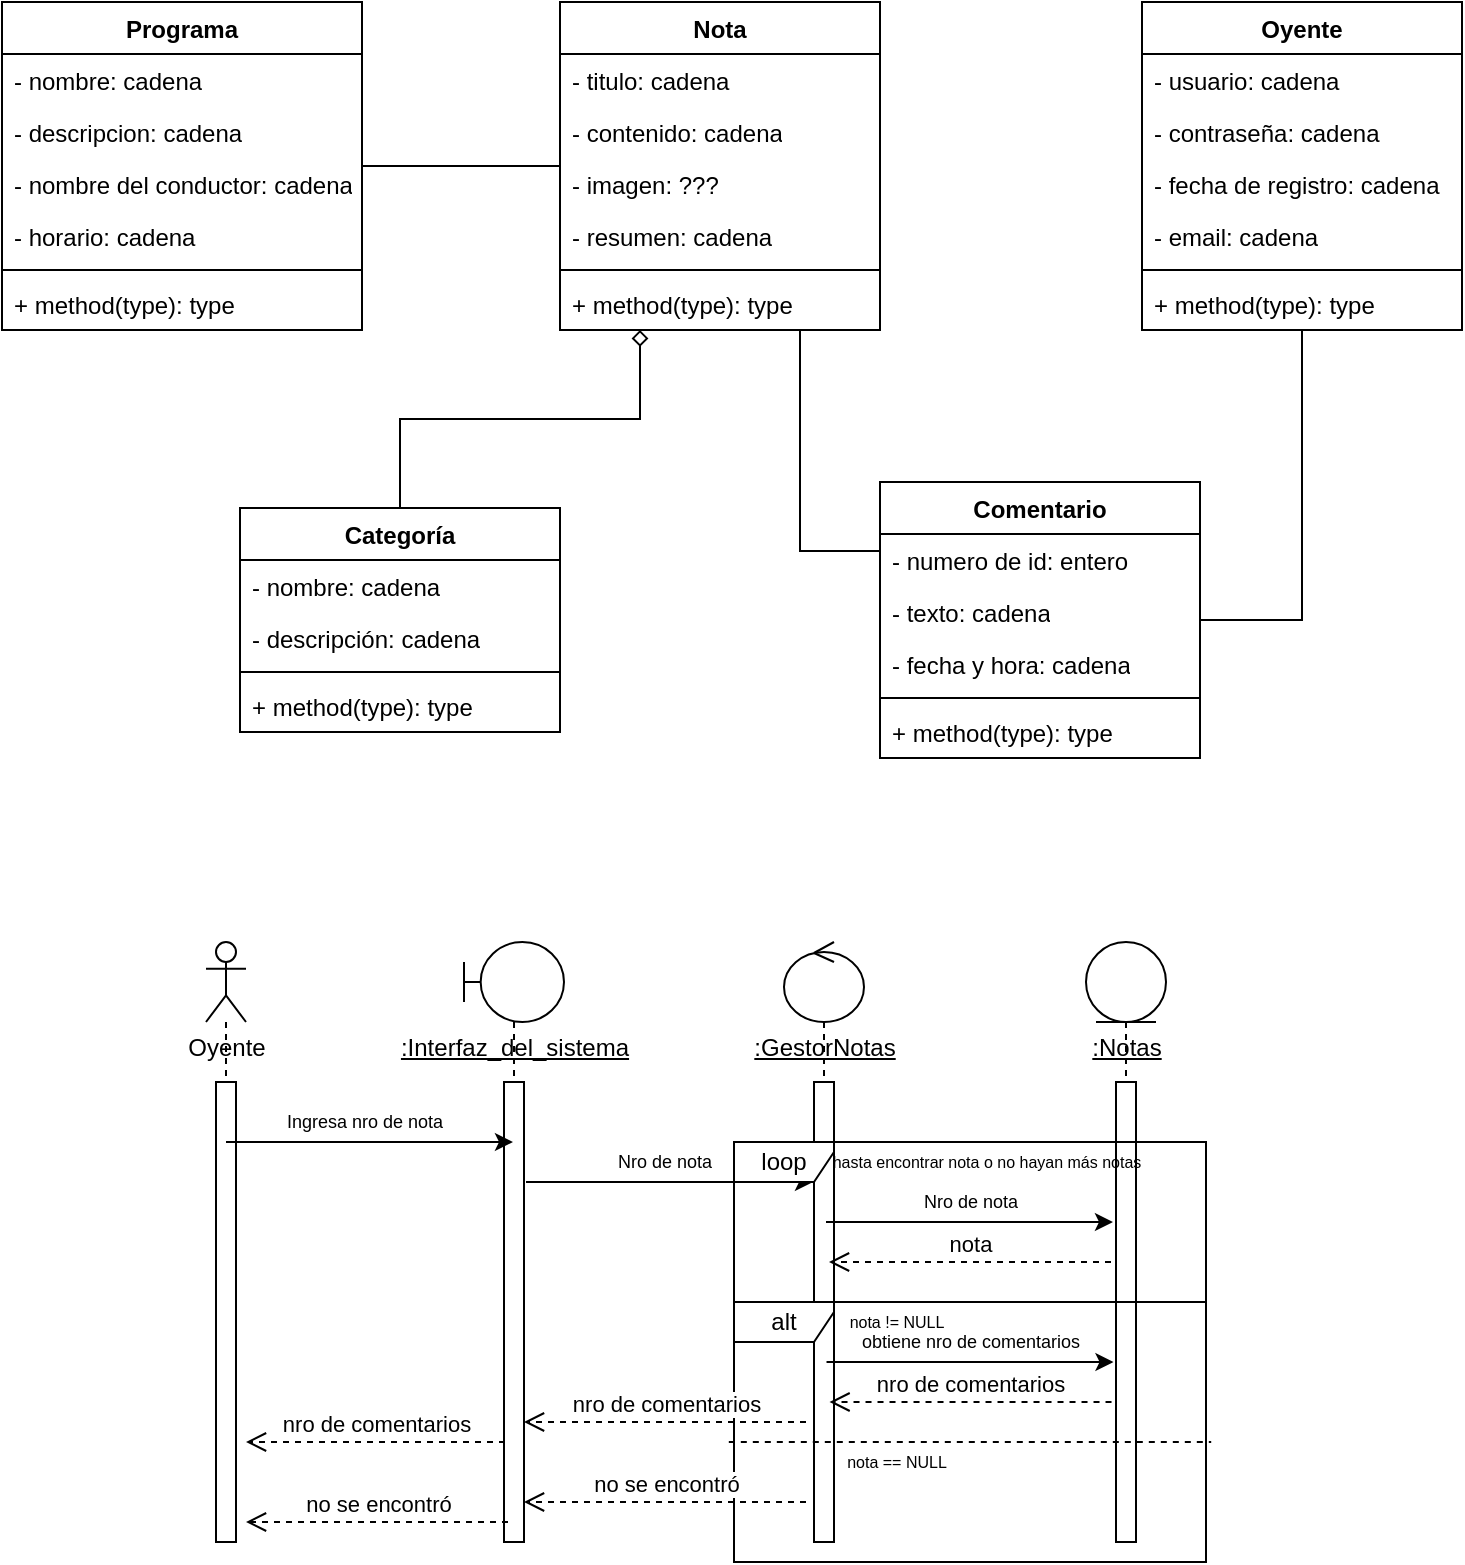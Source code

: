 <mxfile version="24.0.4" type="device">
  <diagram name="Página-1" id="vZpABZbUETxsUudtllJ3">
    <mxGraphModel dx="526" dy="606" grid="1" gridSize="10" guides="1" tooltips="1" connect="1" arrows="1" fold="1" page="1" pageScale="1" pageWidth="827" pageHeight="1169" math="0" shadow="0">
      <root>
        <mxCell id="0" />
        <mxCell id="1" parent="0" />
        <mxCell id="h9Br2dqSQKQR04WG6bOi-6" value="Programa" style="swimlane;fontStyle=1;align=center;verticalAlign=top;childLayout=stackLayout;horizontal=1;startSize=26;horizontalStack=0;resizeParent=1;resizeParentMax=0;resizeLast=0;collapsible=1;marginBottom=0;whiteSpace=wrap;html=1;" parent="1" vertex="1">
          <mxGeometry x="70" y="70" width="180" height="164" as="geometry">
            <mxRectangle x="90" y="70" width="90" height="30" as="alternateBounds" />
          </mxGeometry>
        </mxCell>
        <mxCell id="h9Br2dqSQKQR04WG6bOi-41" value="- nombre: cadena" style="text;strokeColor=none;fillColor=none;align=left;verticalAlign=top;spacingLeft=4;spacingRight=4;overflow=hidden;rotatable=0;points=[[0,0.5],[1,0.5]];portConstraint=eastwest;whiteSpace=wrap;html=1;" parent="h9Br2dqSQKQR04WG6bOi-6" vertex="1">
          <mxGeometry y="26" width="180" height="26" as="geometry" />
        </mxCell>
        <mxCell id="h9Br2dqSQKQR04WG6bOi-7" value="- descripcion: cadena" style="text;strokeColor=none;fillColor=none;align=left;verticalAlign=top;spacingLeft=4;spacingRight=4;overflow=hidden;rotatable=0;points=[[0,0.5],[1,0.5]];portConstraint=eastwest;whiteSpace=wrap;html=1;" parent="h9Br2dqSQKQR04WG6bOi-6" vertex="1">
          <mxGeometry y="52" width="180" height="26" as="geometry" />
        </mxCell>
        <mxCell id="h9Br2dqSQKQR04WG6bOi-39" value="- nombre del conductor: cadena" style="text;strokeColor=none;fillColor=none;align=left;verticalAlign=top;spacingLeft=4;spacingRight=4;overflow=hidden;rotatable=0;points=[[0,0.5],[1,0.5]];portConstraint=eastwest;whiteSpace=wrap;html=1;" parent="h9Br2dqSQKQR04WG6bOi-6" vertex="1">
          <mxGeometry y="78" width="180" height="26" as="geometry" />
        </mxCell>
        <mxCell id="h9Br2dqSQKQR04WG6bOi-40" value="- horario: cadena" style="text;strokeColor=none;fillColor=none;align=left;verticalAlign=top;spacingLeft=4;spacingRight=4;overflow=hidden;rotatable=0;points=[[0,0.5],[1,0.5]];portConstraint=eastwest;whiteSpace=wrap;html=1;" parent="h9Br2dqSQKQR04WG6bOi-6" vertex="1">
          <mxGeometry y="104" width="180" height="26" as="geometry" />
        </mxCell>
        <mxCell id="h9Br2dqSQKQR04WG6bOi-8" value="" style="line;strokeWidth=1;fillColor=none;align=left;verticalAlign=middle;spacingTop=-1;spacingLeft=3;spacingRight=3;rotatable=0;labelPosition=right;points=[];portConstraint=eastwest;strokeColor=inherit;" parent="h9Br2dqSQKQR04WG6bOi-6" vertex="1">
          <mxGeometry y="130" width="180" height="8" as="geometry" />
        </mxCell>
        <mxCell id="h9Br2dqSQKQR04WG6bOi-9" value="+ method(type): type" style="text;strokeColor=none;fillColor=none;align=left;verticalAlign=top;spacingLeft=4;spacingRight=4;overflow=hidden;rotatable=0;points=[[0,0.5],[1,0.5]];portConstraint=eastwest;whiteSpace=wrap;html=1;" parent="h9Br2dqSQKQR04WG6bOi-6" vertex="1">
          <mxGeometry y="138" width="180" height="26" as="geometry" />
        </mxCell>
        <mxCell id="h9Br2dqSQKQR04WG6bOi-26" style="edgeStyle=orthogonalEdgeStyle;rounded=0;orthogonalLoop=1;jettySize=auto;html=1;exitX=0;exitY=0.5;exitDx=0;exitDy=0;entryX=1;entryY=0.5;entryDx=0;entryDy=0;endArrow=none;endFill=0;" parent="1" source="h9Br2dqSQKQR04WG6bOi-10" target="h9Br2dqSQKQR04WG6bOi-6" edge="1">
          <mxGeometry relative="1" as="geometry" />
        </mxCell>
        <mxCell id="h9Br2dqSQKQR04WG6bOi-10" value="Nota" style="swimlane;fontStyle=1;align=center;verticalAlign=top;childLayout=stackLayout;horizontal=1;startSize=26;horizontalStack=0;resizeParent=1;resizeParentMax=0;resizeLast=0;collapsible=1;marginBottom=0;whiteSpace=wrap;html=1;" parent="1" vertex="1">
          <mxGeometry x="349" y="70" width="160" height="164" as="geometry">
            <mxRectangle x="349" y="70" width="90" height="30" as="alternateBounds" />
          </mxGeometry>
        </mxCell>
        <mxCell id="h9Br2dqSQKQR04WG6bOi-11" value="- titulo: cadena" style="text;strokeColor=none;fillColor=none;align=left;verticalAlign=top;spacingLeft=4;spacingRight=4;overflow=hidden;rotatable=0;points=[[0,0.5],[1,0.5]];portConstraint=eastwest;whiteSpace=wrap;html=1;" parent="h9Br2dqSQKQR04WG6bOi-10" vertex="1">
          <mxGeometry y="26" width="160" height="26" as="geometry" />
        </mxCell>
        <mxCell id="h9Br2dqSQKQR04WG6bOi-43" value="- contenido: cadena" style="text;strokeColor=none;fillColor=none;align=left;verticalAlign=top;spacingLeft=4;spacingRight=4;overflow=hidden;rotatable=0;points=[[0,0.5],[1,0.5]];portConstraint=eastwest;whiteSpace=wrap;html=1;" parent="h9Br2dqSQKQR04WG6bOi-10" vertex="1">
          <mxGeometry y="52" width="160" height="26" as="geometry" />
        </mxCell>
        <mxCell id="h9Br2dqSQKQR04WG6bOi-44" value="- imagen: ???" style="text;strokeColor=none;fillColor=none;align=left;verticalAlign=top;spacingLeft=4;spacingRight=4;overflow=hidden;rotatable=0;points=[[0,0.5],[1,0.5]];portConstraint=eastwest;whiteSpace=wrap;html=1;" parent="h9Br2dqSQKQR04WG6bOi-10" vertex="1">
          <mxGeometry y="78" width="160" height="26" as="geometry" />
        </mxCell>
        <mxCell id="h9Br2dqSQKQR04WG6bOi-42" value="- resumen: cadena" style="text;strokeColor=none;fillColor=none;align=left;verticalAlign=top;spacingLeft=4;spacingRight=4;overflow=hidden;rotatable=0;points=[[0,0.5],[1,0.5]];portConstraint=eastwest;whiteSpace=wrap;html=1;" parent="h9Br2dqSQKQR04WG6bOi-10" vertex="1">
          <mxGeometry y="104" width="160" height="26" as="geometry" />
        </mxCell>
        <mxCell id="h9Br2dqSQKQR04WG6bOi-12" value="" style="line;strokeWidth=1;fillColor=none;align=left;verticalAlign=middle;spacingTop=-1;spacingLeft=3;spacingRight=3;rotatable=0;labelPosition=right;points=[];portConstraint=eastwest;strokeColor=inherit;" parent="h9Br2dqSQKQR04WG6bOi-10" vertex="1">
          <mxGeometry y="130" width="160" height="8" as="geometry" />
        </mxCell>
        <mxCell id="h9Br2dqSQKQR04WG6bOi-13" value="+ method(type): type" style="text;strokeColor=none;fillColor=none;align=left;verticalAlign=top;spacingLeft=4;spacingRight=4;overflow=hidden;rotatable=0;points=[[0,0.5],[1,0.5]];portConstraint=eastwest;whiteSpace=wrap;html=1;" parent="h9Br2dqSQKQR04WG6bOi-10" vertex="1">
          <mxGeometry y="138" width="160" height="26" as="geometry" />
        </mxCell>
        <mxCell id="h9Br2dqSQKQR04WG6bOi-27" style="edgeStyle=orthogonalEdgeStyle;rounded=0;orthogonalLoop=1;jettySize=auto;html=1;exitX=0.5;exitY=0;exitDx=0;exitDy=0;entryX=0.25;entryY=1;entryDx=0;entryDy=0;endArrow=diamond;endFill=0;" parent="1" source="h9Br2dqSQKQR04WG6bOi-14" target="h9Br2dqSQKQR04WG6bOi-10" edge="1">
          <mxGeometry relative="1" as="geometry" />
        </mxCell>
        <mxCell id="h9Br2dqSQKQR04WG6bOi-14" value="Categoría" style="swimlane;fontStyle=1;align=center;verticalAlign=top;childLayout=stackLayout;horizontal=1;startSize=26;horizontalStack=0;resizeParent=1;resizeParentMax=0;resizeLast=0;collapsible=1;marginBottom=0;whiteSpace=wrap;html=1;" parent="1" vertex="1">
          <mxGeometry x="189" y="323" width="160" height="112" as="geometry">
            <mxRectangle x="259" y="300" width="90" height="30" as="alternateBounds" />
          </mxGeometry>
        </mxCell>
        <mxCell id="h9Br2dqSQKQR04WG6bOi-15" value="- nombre: cadena" style="text;strokeColor=none;fillColor=none;align=left;verticalAlign=top;spacingLeft=4;spacingRight=4;overflow=hidden;rotatable=0;points=[[0,0.5],[1,0.5]];portConstraint=eastwest;whiteSpace=wrap;html=1;" parent="h9Br2dqSQKQR04WG6bOi-14" vertex="1">
          <mxGeometry y="26" width="160" height="26" as="geometry" />
        </mxCell>
        <mxCell id="h9Br2dqSQKQR04WG6bOi-50" value="- descripción: cadena" style="text;strokeColor=none;fillColor=none;align=left;verticalAlign=top;spacingLeft=4;spacingRight=4;overflow=hidden;rotatable=0;points=[[0,0.5],[1,0.5]];portConstraint=eastwest;whiteSpace=wrap;html=1;" parent="h9Br2dqSQKQR04WG6bOi-14" vertex="1">
          <mxGeometry y="52" width="160" height="26" as="geometry" />
        </mxCell>
        <mxCell id="h9Br2dqSQKQR04WG6bOi-16" value="" style="line;strokeWidth=1;fillColor=none;align=left;verticalAlign=middle;spacingTop=-1;spacingLeft=3;spacingRight=3;rotatable=0;labelPosition=right;points=[];portConstraint=eastwest;strokeColor=inherit;" parent="h9Br2dqSQKQR04WG6bOi-14" vertex="1">
          <mxGeometry y="78" width="160" height="8" as="geometry" />
        </mxCell>
        <mxCell id="h9Br2dqSQKQR04WG6bOi-17" value="+ method(type): type" style="text;strokeColor=none;fillColor=none;align=left;verticalAlign=top;spacingLeft=4;spacingRight=4;overflow=hidden;rotatable=0;points=[[0,0.5],[1,0.5]];portConstraint=eastwest;whiteSpace=wrap;html=1;" parent="h9Br2dqSQKQR04WG6bOi-14" vertex="1">
          <mxGeometry y="86" width="160" height="26" as="geometry" />
        </mxCell>
        <mxCell id="h9Br2dqSQKQR04WG6bOi-37" style="edgeStyle=orthogonalEdgeStyle;rounded=0;orthogonalLoop=1;jettySize=auto;html=1;exitX=0.5;exitY=1;exitDx=0;exitDy=0;entryX=1;entryY=0.5;entryDx=0;entryDy=0;endArrow=none;endFill=0;" parent="1" source="h9Br2dqSQKQR04WG6bOi-18" target="h9Br2dqSQKQR04WG6bOi-22" edge="1">
          <mxGeometry relative="1" as="geometry" />
        </mxCell>
        <mxCell id="h9Br2dqSQKQR04WG6bOi-18" value="Oyente" style="swimlane;fontStyle=1;align=center;verticalAlign=top;childLayout=stackLayout;horizontal=1;startSize=26;horizontalStack=0;resizeParent=1;resizeParentMax=0;resizeLast=0;collapsible=1;marginBottom=0;whiteSpace=wrap;html=1;" parent="1" vertex="1">
          <mxGeometry x="640" y="70" width="160" height="164" as="geometry">
            <mxRectangle x="549" y="70" width="90" height="30" as="alternateBounds" />
          </mxGeometry>
        </mxCell>
        <mxCell id="h9Br2dqSQKQR04WG6bOi-19" value="- usuario: cadena" style="text;strokeColor=none;fillColor=none;align=left;verticalAlign=top;spacingLeft=4;spacingRight=4;overflow=hidden;rotatable=0;points=[[0,0.5],[1,0.5]];portConstraint=eastwest;whiteSpace=wrap;html=1;" parent="h9Br2dqSQKQR04WG6bOi-18" vertex="1">
          <mxGeometry y="26" width="160" height="26" as="geometry" />
        </mxCell>
        <mxCell id="h9Br2dqSQKQR04WG6bOi-46" value="- contraseña: cadena" style="text;strokeColor=none;fillColor=none;align=left;verticalAlign=top;spacingLeft=4;spacingRight=4;overflow=hidden;rotatable=0;points=[[0,0.5],[1,0.5]];portConstraint=eastwest;whiteSpace=wrap;html=1;" parent="h9Br2dqSQKQR04WG6bOi-18" vertex="1">
          <mxGeometry y="52" width="160" height="26" as="geometry" />
        </mxCell>
        <mxCell id="h9Br2dqSQKQR04WG6bOi-47" value="- fecha de registro: cadena" style="text;strokeColor=none;fillColor=none;align=left;verticalAlign=top;spacingLeft=4;spacingRight=4;overflow=hidden;rotatable=0;points=[[0,0.5],[1,0.5]];portConstraint=eastwest;whiteSpace=wrap;html=1;" parent="h9Br2dqSQKQR04WG6bOi-18" vertex="1">
          <mxGeometry y="78" width="160" height="26" as="geometry" />
        </mxCell>
        <mxCell id="h9Br2dqSQKQR04WG6bOi-45" value="- email: cadena" style="text;strokeColor=none;fillColor=none;align=left;verticalAlign=top;spacingLeft=4;spacingRight=4;overflow=hidden;rotatable=0;points=[[0,0.5],[1,0.5]];portConstraint=eastwest;whiteSpace=wrap;html=1;" parent="h9Br2dqSQKQR04WG6bOi-18" vertex="1">
          <mxGeometry y="104" width="160" height="26" as="geometry" />
        </mxCell>
        <mxCell id="h9Br2dqSQKQR04WG6bOi-20" value="" style="line;strokeWidth=1;fillColor=none;align=left;verticalAlign=middle;spacingTop=-1;spacingLeft=3;spacingRight=3;rotatable=0;labelPosition=right;points=[];portConstraint=eastwest;strokeColor=inherit;" parent="h9Br2dqSQKQR04WG6bOi-18" vertex="1">
          <mxGeometry y="130" width="160" height="8" as="geometry" />
        </mxCell>
        <mxCell id="h9Br2dqSQKQR04WG6bOi-21" value="+ method(type): type" style="text;strokeColor=none;fillColor=none;align=left;verticalAlign=top;spacingLeft=4;spacingRight=4;overflow=hidden;rotatable=0;points=[[0,0.5],[1,0.5]];portConstraint=eastwest;whiteSpace=wrap;html=1;" parent="h9Br2dqSQKQR04WG6bOi-18" vertex="1">
          <mxGeometry y="138" width="160" height="26" as="geometry" />
        </mxCell>
        <mxCell id="h9Br2dqSQKQR04WG6bOi-38" style="edgeStyle=orthogonalEdgeStyle;rounded=0;orthogonalLoop=1;jettySize=auto;html=1;exitX=0;exitY=0.25;exitDx=0;exitDy=0;entryX=0.75;entryY=1;entryDx=0;entryDy=0;endArrow=none;endFill=0;" parent="1" source="h9Br2dqSQKQR04WG6bOi-22" target="h9Br2dqSQKQR04WG6bOi-10" edge="1">
          <mxGeometry relative="1" as="geometry" />
        </mxCell>
        <mxCell id="h9Br2dqSQKQR04WG6bOi-22" value="Comentario" style="swimlane;fontStyle=1;align=center;verticalAlign=top;childLayout=stackLayout;horizontal=1;startSize=26;horizontalStack=0;resizeParent=1;resizeParentMax=0;resizeLast=0;collapsible=1;marginBottom=0;whiteSpace=wrap;html=1;" parent="1" vertex="1">
          <mxGeometry x="509" y="310" width="160" height="138" as="geometry">
            <mxRectangle x="509" y="320" width="90" height="30" as="alternateBounds" />
          </mxGeometry>
        </mxCell>
        <mxCell id="h9Br2dqSQKQR04WG6bOi-23" value="- numero de id: entero" style="text;strokeColor=none;fillColor=none;align=left;verticalAlign=top;spacingLeft=4;spacingRight=4;overflow=hidden;rotatable=0;points=[[0,0.5],[1,0.5]];portConstraint=eastwest;whiteSpace=wrap;html=1;" parent="h9Br2dqSQKQR04WG6bOi-22" vertex="1">
          <mxGeometry y="26" width="160" height="26" as="geometry" />
        </mxCell>
        <mxCell id="h9Br2dqSQKQR04WG6bOi-48" value="- texto: cadena" style="text;strokeColor=none;fillColor=none;align=left;verticalAlign=top;spacingLeft=4;spacingRight=4;overflow=hidden;rotatable=0;points=[[0,0.5],[1,0.5]];portConstraint=eastwest;whiteSpace=wrap;html=1;" parent="h9Br2dqSQKQR04WG6bOi-22" vertex="1">
          <mxGeometry y="52" width="160" height="26" as="geometry" />
        </mxCell>
        <mxCell id="h9Br2dqSQKQR04WG6bOi-49" value="- fecha y hora: cadena" style="text;strokeColor=none;fillColor=none;align=left;verticalAlign=top;spacingLeft=4;spacingRight=4;overflow=hidden;rotatable=0;points=[[0,0.5],[1,0.5]];portConstraint=eastwest;whiteSpace=wrap;html=1;" parent="h9Br2dqSQKQR04WG6bOi-22" vertex="1">
          <mxGeometry y="78" width="160" height="26" as="geometry" />
        </mxCell>
        <mxCell id="h9Br2dqSQKQR04WG6bOi-24" value="" style="line;strokeWidth=1;fillColor=none;align=left;verticalAlign=middle;spacingTop=-1;spacingLeft=3;spacingRight=3;rotatable=0;labelPosition=right;points=[];portConstraint=eastwest;strokeColor=inherit;" parent="h9Br2dqSQKQR04WG6bOi-22" vertex="1">
          <mxGeometry y="104" width="160" height="8" as="geometry" />
        </mxCell>
        <mxCell id="h9Br2dqSQKQR04WG6bOi-25" value="+ method(type): type" style="text;strokeColor=none;fillColor=none;align=left;verticalAlign=top;spacingLeft=4;spacingRight=4;overflow=hidden;rotatable=0;points=[[0,0.5],[1,0.5]];portConstraint=eastwest;whiteSpace=wrap;html=1;" parent="h9Br2dqSQKQR04WG6bOi-22" vertex="1">
          <mxGeometry y="112" width="160" height="26" as="geometry" />
        </mxCell>
        <mxCell id="h9Br2dqSQKQR04WG6bOi-51" value="" style="shape=umlLifeline;perimeter=lifelinePerimeter;whiteSpace=wrap;html=1;container=1;dropTarget=0;collapsible=0;recursiveResize=0;outlineConnect=0;portConstraint=eastwest;newEdgeStyle={&quot;curved&quot;:0,&quot;rounded&quot;:0};participant=umlActor;" parent="1" vertex="1">
          <mxGeometry x="172" y="540" width="20" height="300" as="geometry" />
        </mxCell>
        <mxCell id="h9Br2dqSQKQR04WG6bOi-59" value="" style="html=1;points=[[0,0,0,0,5],[0,1,0,0,-5],[1,0,0,0,5],[1,1,0,0,-5]];perimeter=orthogonalPerimeter;outlineConnect=0;targetShapes=umlLifeline;portConstraint=eastwest;newEdgeStyle={&quot;curved&quot;:0,&quot;rounded&quot;:0};" parent="h9Br2dqSQKQR04WG6bOi-51" vertex="1">
          <mxGeometry x="5" y="70" width="10" height="230" as="geometry" />
        </mxCell>
        <mxCell id="h9Br2dqSQKQR04WG6bOi-52" value="" style="shape=umlLifeline;perimeter=lifelinePerimeter;whiteSpace=wrap;html=1;container=1;dropTarget=0;collapsible=0;recursiveResize=0;outlineConnect=0;portConstraint=eastwest;newEdgeStyle={&quot;curved&quot;:0,&quot;rounded&quot;:0};participant=umlBoundary;" parent="1" vertex="1">
          <mxGeometry x="301" y="540" width="50" height="300" as="geometry" />
        </mxCell>
        <mxCell id="h9Br2dqSQKQR04WG6bOi-63" value="" style="html=1;points=[[0,0,0,0,5],[0,1,0,0,-5],[1,0,0,0,5],[1,1,0,0,-5]];perimeter=orthogonalPerimeter;outlineConnect=0;targetShapes=umlLifeline;portConstraint=eastwest;newEdgeStyle={&quot;curved&quot;:0,&quot;rounded&quot;:0};" parent="h9Br2dqSQKQR04WG6bOi-52" vertex="1">
          <mxGeometry x="20" y="70" width="10" height="230" as="geometry" />
        </mxCell>
        <mxCell id="h9Br2dqSQKQR04WG6bOi-53" value="" style="shape=umlLifeline;perimeter=lifelinePerimeter;whiteSpace=wrap;html=1;container=1;dropTarget=0;collapsible=0;recursiveResize=0;outlineConnect=0;portConstraint=eastwest;newEdgeStyle={&quot;curved&quot;:0,&quot;rounded&quot;:0};participant=umlControl;" parent="1" vertex="1">
          <mxGeometry x="461" y="540" width="40" height="300" as="geometry" />
        </mxCell>
        <mxCell id="h9Br2dqSQKQR04WG6bOi-61" value="" style="html=1;points=[[0,0,0,0,5],[0,1,0,0,-5],[1,0,0,0,5],[1,1,0,0,-5]];perimeter=orthogonalPerimeter;outlineConnect=0;targetShapes=umlLifeline;portConstraint=eastwest;newEdgeStyle={&quot;curved&quot;:0,&quot;rounded&quot;:0};" parent="h9Br2dqSQKQR04WG6bOi-53" vertex="1">
          <mxGeometry x="15" y="70" width="10" height="230" as="geometry" />
        </mxCell>
        <mxCell id="h9Br2dqSQKQR04WG6bOi-54" value="" style="shape=umlLifeline;perimeter=lifelinePerimeter;whiteSpace=wrap;html=1;container=1;dropTarget=0;collapsible=0;recursiveResize=0;outlineConnect=0;portConstraint=eastwest;newEdgeStyle={&quot;curved&quot;:0,&quot;rounded&quot;:0};participant=umlEntity;" parent="1" vertex="1">
          <mxGeometry x="612" y="540" width="40" height="300" as="geometry" />
        </mxCell>
        <mxCell id="h9Br2dqSQKQR04WG6bOi-62" value="" style="html=1;points=[[0,0,0,0,5],[0,1,0,0,-5],[1,0,0,0,5],[1,1,0,0,-5]];perimeter=orthogonalPerimeter;outlineConnect=0;targetShapes=umlLifeline;portConstraint=eastwest;newEdgeStyle={&quot;curved&quot;:0,&quot;rounded&quot;:0};" parent="h9Br2dqSQKQR04WG6bOi-54" vertex="1">
          <mxGeometry x="15" y="70" width="10" height="230" as="geometry" />
        </mxCell>
        <mxCell id="h9Br2dqSQKQR04WG6bOi-55" value="Oyente" style="text;html=1;align=center;verticalAlign=middle;resizable=0;points=[];autosize=1;strokeColor=none;fillColor=none;" parent="1" vertex="1">
          <mxGeometry x="152" y="578" width="60" height="30" as="geometry" />
        </mxCell>
        <mxCell id="h9Br2dqSQKQR04WG6bOi-56" value=":Interfaz_del_sistema" style="text;html=1;align=center;verticalAlign=middle;resizable=0;points=[];autosize=1;strokeColor=none;fillColor=none;fontStyle=4" parent="1" vertex="1">
          <mxGeometry x="256" y="578" width="140" height="30" as="geometry" />
        </mxCell>
        <mxCell id="h9Br2dqSQKQR04WG6bOi-57" value=":GestorNotas" style="text;html=1;align=center;verticalAlign=middle;resizable=0;points=[];autosize=1;strokeColor=none;fillColor=none;fontStyle=4" parent="1" vertex="1">
          <mxGeometry x="436" y="578" width="90" height="30" as="geometry" />
        </mxCell>
        <mxCell id="h9Br2dqSQKQR04WG6bOi-58" value=":Notas" style="text;html=1;align=center;verticalAlign=middle;resizable=0;points=[];autosize=1;strokeColor=none;fillColor=none;fontStyle=4" parent="1" vertex="1">
          <mxGeometry x="602" y="578" width="60" height="30" as="geometry" />
        </mxCell>
        <mxCell id="h9Br2dqSQKQR04WG6bOi-64" value="" style="endArrow=classic;html=1;rounded=0;" parent="1" edge="1">
          <mxGeometry width="50" height="50" relative="1" as="geometry">
            <mxPoint x="182.004" y="640.0" as="sourcePoint" />
            <mxPoint x="325.48" y="640.0" as="targetPoint" />
          </mxGeometry>
        </mxCell>
        <mxCell id="h9Br2dqSQKQR04WG6bOi-65" value="Ingresa nro de nota" style="text;html=1;align=center;verticalAlign=middle;resizable=0;points=[];autosize=1;strokeColor=none;fillColor=none;fontSize=9;" parent="1" vertex="1">
          <mxGeometry x="201" y="620" width="100" height="20" as="geometry" />
        </mxCell>
        <mxCell id="h9Br2dqSQKQR04WG6bOi-66" value="" style="endArrow=classic;html=1;rounded=0;" parent="1" edge="1">
          <mxGeometry width="50" height="50" relative="1" as="geometry">
            <mxPoint x="332.004" y="660.0" as="sourcePoint" />
            <mxPoint x="475.48" y="660.0" as="targetPoint" />
          </mxGeometry>
        </mxCell>
        <mxCell id="h9Br2dqSQKQR04WG6bOi-67" value="Nro de nota" style="text;html=1;align=center;verticalAlign=middle;resizable=0;points=[];autosize=1;strokeColor=none;fillColor=none;fontSize=9;" parent="1" vertex="1">
          <mxGeometry x="366" y="640" width="70" height="20" as="geometry" />
        </mxCell>
        <mxCell id="h9Br2dqSQKQR04WG6bOi-68" value="" style="endArrow=classic;html=1;rounded=0;" parent="1" edge="1">
          <mxGeometry width="50" height="50" relative="1" as="geometry">
            <mxPoint x="482" y="680" as="sourcePoint" />
            <mxPoint x="625.48" y="680.0" as="targetPoint" />
          </mxGeometry>
        </mxCell>
        <mxCell id="h9Br2dqSQKQR04WG6bOi-70" value="loop" style="shape=umlFrame;whiteSpace=wrap;html=1;pointerEvents=0;width=50;height=20;" parent="1" vertex="1">
          <mxGeometry x="436" y="640" width="236" height="80" as="geometry" />
        </mxCell>
        <mxCell id="h9Br2dqSQKQR04WG6bOi-71" value="hasta encontrar nota o no hayan más notas" style="text;html=1;align=center;verticalAlign=middle;resizable=0;points=[];autosize=1;strokeColor=none;fillColor=none;fontSize=8;" parent="1" vertex="1">
          <mxGeometry x="472" y="640" width="180" height="20" as="geometry" />
        </mxCell>
        <mxCell id="h9Br2dqSQKQR04WG6bOi-73" value="Nro de nota" style="text;html=1;align=center;verticalAlign=middle;resizable=0;points=[];autosize=1;strokeColor=none;fillColor=none;fontSize=9;" parent="1" vertex="1">
          <mxGeometry x="519" y="660" width="70" height="20" as="geometry" />
        </mxCell>
        <mxCell id="h9Br2dqSQKQR04WG6bOi-74" value="nota" style="html=1;verticalAlign=bottom;endArrow=open;dashed=1;endSize=8;curved=0;rounded=0;" parent="1" edge="1">
          <mxGeometry relative="1" as="geometry">
            <mxPoint x="624.5" y="700" as="sourcePoint" />
            <mxPoint x="483.5" y="700" as="targetPoint" />
          </mxGeometry>
        </mxCell>
        <mxCell id="h9Br2dqSQKQR04WG6bOi-75" value="alt" style="shape=umlFrame;whiteSpace=wrap;html=1;pointerEvents=0;width=50;height=20;" parent="1" vertex="1">
          <mxGeometry x="436" y="720" width="236" height="130" as="geometry" />
        </mxCell>
        <mxCell id="h9Br2dqSQKQR04WG6bOi-77" value="nota != NULL" style="text;html=1;align=center;verticalAlign=middle;resizable=0;points=[];autosize=1;strokeColor=none;fillColor=none;fontSize=8;" parent="1" vertex="1">
          <mxGeometry x="482" y="720" width="70" height="20" as="geometry" />
        </mxCell>
        <mxCell id="h9Br2dqSQKQR04WG6bOi-78" value="" style="endArrow=none;dashed=1;html=1;rounded=0;exitX=-0.014;exitY=0.529;exitDx=0;exitDy=0;exitPerimeter=0;entryX=1.008;entryY=0.529;entryDx=0;entryDy=0;entryPerimeter=0;" parent="1" edge="1">
          <mxGeometry width="50" height="50" relative="1" as="geometry">
            <mxPoint x="433.406" y="790" as="sourcePoint" />
            <mxPoint x="674.598" y="790" as="targetPoint" />
          </mxGeometry>
        </mxCell>
        <mxCell id="h9Br2dqSQKQR04WG6bOi-79" value="" style="endArrow=classic;html=1;rounded=0;" parent="1" edge="1">
          <mxGeometry width="50" height="50" relative="1" as="geometry">
            <mxPoint x="482.26" y="750" as="sourcePoint" />
            <mxPoint x="625.74" y="750.0" as="targetPoint" />
          </mxGeometry>
        </mxCell>
        <mxCell id="h9Br2dqSQKQR04WG6bOi-80" value="obtiene nro de comentarios" style="text;html=1;align=center;verticalAlign=middle;resizable=0;points=[];autosize=1;strokeColor=none;fillColor=none;fontSize=9;" parent="1" vertex="1">
          <mxGeometry x="489.26" y="730" width="130" height="20" as="geometry" />
        </mxCell>
        <mxCell id="h9Br2dqSQKQR04WG6bOi-81" value="nro de comentarios" style="html=1;verticalAlign=bottom;endArrow=open;dashed=1;endSize=8;curved=0;rounded=0;" parent="1" edge="1">
          <mxGeometry relative="1" as="geometry">
            <mxPoint x="624.76" y="770" as="sourcePoint" />
            <mxPoint x="483.76" y="770" as="targetPoint" />
          </mxGeometry>
        </mxCell>
        <mxCell id="h9Br2dqSQKQR04WG6bOi-82" value="nro de comentarios" style="html=1;verticalAlign=bottom;endArrow=open;dashed=1;endSize=8;curved=0;rounded=0;" parent="1" edge="1">
          <mxGeometry relative="1" as="geometry">
            <mxPoint x="472" y="780" as="sourcePoint" />
            <mxPoint x="331" y="780" as="targetPoint" />
          </mxGeometry>
        </mxCell>
        <mxCell id="h9Br2dqSQKQR04WG6bOi-83" value="nro de comentarios" style="html=1;verticalAlign=bottom;endArrow=open;dashed=1;endSize=8;curved=0;rounded=0;" parent="1" edge="1">
          <mxGeometry relative="1" as="geometry">
            <mxPoint x="321.5" y="790" as="sourcePoint" />
            <mxPoint x="192" y="790" as="targetPoint" />
          </mxGeometry>
        </mxCell>
        <mxCell id="h9Br2dqSQKQR04WG6bOi-84" value="nota == NULL" style="text;html=1;align=center;verticalAlign=middle;resizable=0;points=[];autosize=1;strokeColor=none;fillColor=none;fontSize=8;" parent="1" vertex="1">
          <mxGeometry x="482" y="790" width="70" height="20" as="geometry" />
        </mxCell>
        <mxCell id="h9Br2dqSQKQR04WG6bOi-85" value="no se encontró" style="html=1;verticalAlign=bottom;endArrow=open;dashed=1;endSize=8;curved=0;rounded=0;" parent="1" edge="1">
          <mxGeometry relative="1" as="geometry">
            <mxPoint x="472" y="820" as="sourcePoint" />
            <mxPoint x="331" y="820" as="targetPoint" />
          </mxGeometry>
        </mxCell>
        <mxCell id="h9Br2dqSQKQR04WG6bOi-86" value="no se encontró" style="html=1;verticalAlign=bottom;endArrow=open;dashed=1;endSize=8;curved=0;rounded=0;" parent="1" edge="1">
          <mxGeometry relative="1" as="geometry">
            <mxPoint x="323" y="830" as="sourcePoint" />
            <mxPoint x="192" y="830" as="targetPoint" />
          </mxGeometry>
        </mxCell>
      </root>
    </mxGraphModel>
  </diagram>
</mxfile>
